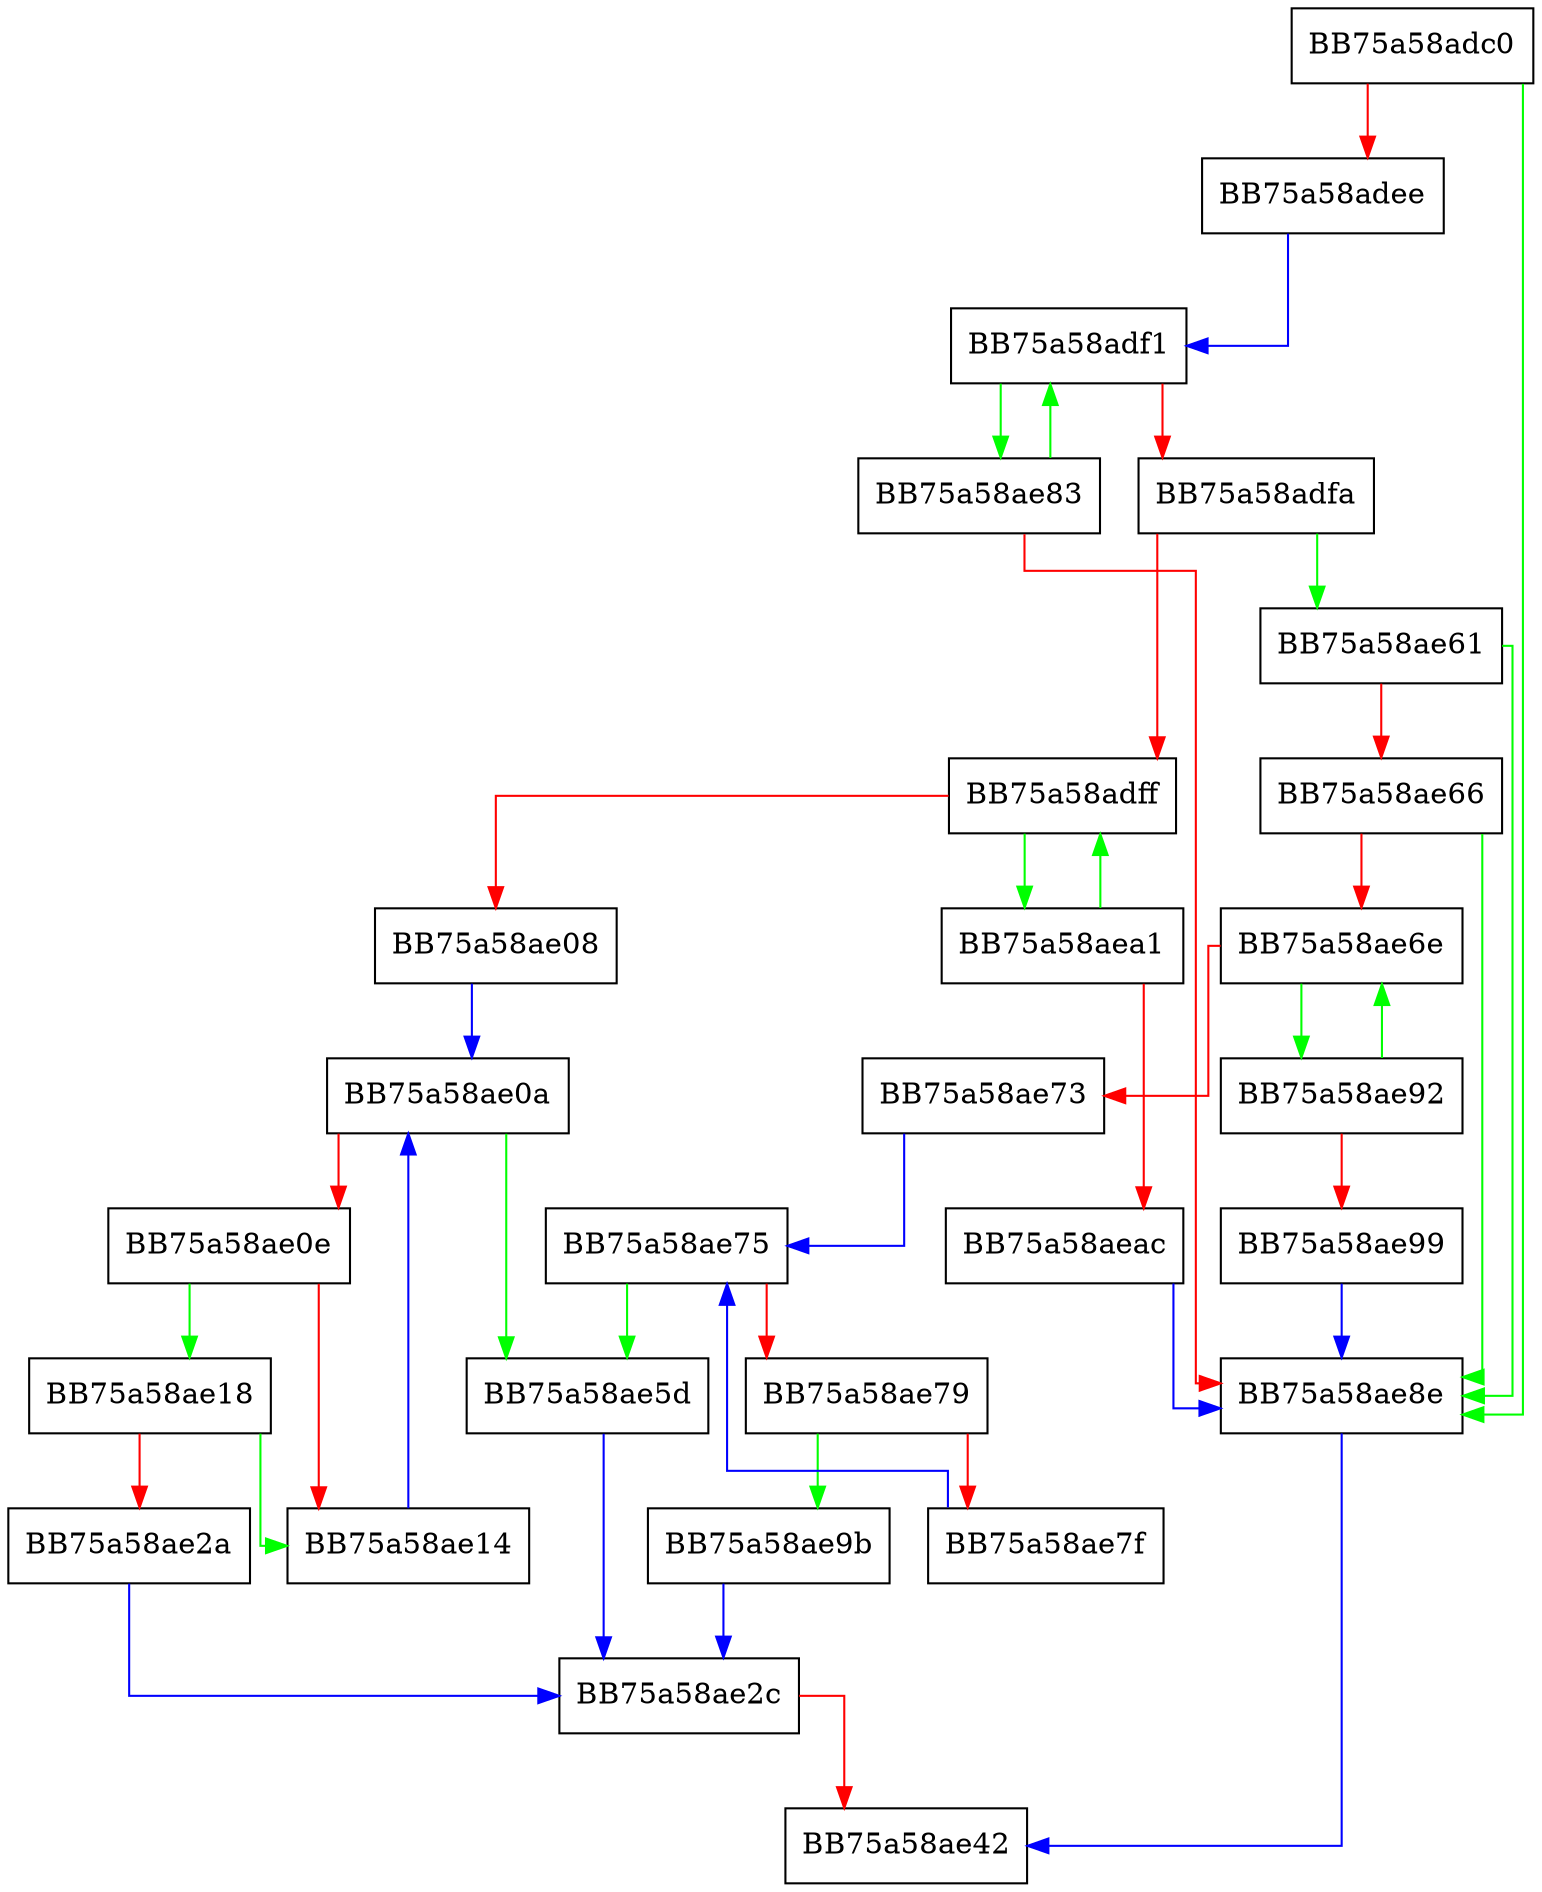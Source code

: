 digraph PreCreateProcess {
  node [shape="box"];
  graph [splines=ortho];
  BB75a58adc0 -> BB75a58ae8e [color="green"];
  BB75a58adc0 -> BB75a58adee [color="red"];
  BB75a58adee -> BB75a58adf1 [color="blue"];
  BB75a58adf1 -> BB75a58ae83 [color="green"];
  BB75a58adf1 -> BB75a58adfa [color="red"];
  BB75a58adfa -> BB75a58ae61 [color="green"];
  BB75a58adfa -> BB75a58adff [color="red"];
  BB75a58adff -> BB75a58aea1 [color="green"];
  BB75a58adff -> BB75a58ae08 [color="red"];
  BB75a58ae08 -> BB75a58ae0a [color="blue"];
  BB75a58ae0a -> BB75a58ae5d [color="green"];
  BB75a58ae0a -> BB75a58ae0e [color="red"];
  BB75a58ae0e -> BB75a58ae18 [color="green"];
  BB75a58ae0e -> BB75a58ae14 [color="red"];
  BB75a58ae14 -> BB75a58ae0a [color="blue"];
  BB75a58ae18 -> BB75a58ae14 [color="green"];
  BB75a58ae18 -> BB75a58ae2a [color="red"];
  BB75a58ae2a -> BB75a58ae2c [color="blue"];
  BB75a58ae2c -> BB75a58ae42 [color="red"];
  BB75a58ae5d -> BB75a58ae2c [color="blue"];
  BB75a58ae61 -> BB75a58ae8e [color="green"];
  BB75a58ae61 -> BB75a58ae66 [color="red"];
  BB75a58ae66 -> BB75a58ae8e [color="green"];
  BB75a58ae66 -> BB75a58ae6e [color="red"];
  BB75a58ae6e -> BB75a58ae92 [color="green"];
  BB75a58ae6e -> BB75a58ae73 [color="red"];
  BB75a58ae73 -> BB75a58ae75 [color="blue"];
  BB75a58ae75 -> BB75a58ae5d [color="green"];
  BB75a58ae75 -> BB75a58ae79 [color="red"];
  BB75a58ae79 -> BB75a58ae9b [color="green"];
  BB75a58ae79 -> BB75a58ae7f [color="red"];
  BB75a58ae7f -> BB75a58ae75 [color="blue"];
  BB75a58ae83 -> BB75a58adf1 [color="green"];
  BB75a58ae83 -> BB75a58ae8e [color="red"];
  BB75a58ae8e -> BB75a58ae42 [color="blue"];
  BB75a58ae92 -> BB75a58ae6e [color="green"];
  BB75a58ae92 -> BB75a58ae99 [color="red"];
  BB75a58ae99 -> BB75a58ae8e [color="blue"];
  BB75a58ae9b -> BB75a58ae2c [color="blue"];
  BB75a58aea1 -> BB75a58adff [color="green"];
  BB75a58aea1 -> BB75a58aeac [color="red"];
  BB75a58aeac -> BB75a58ae8e [color="blue"];
}